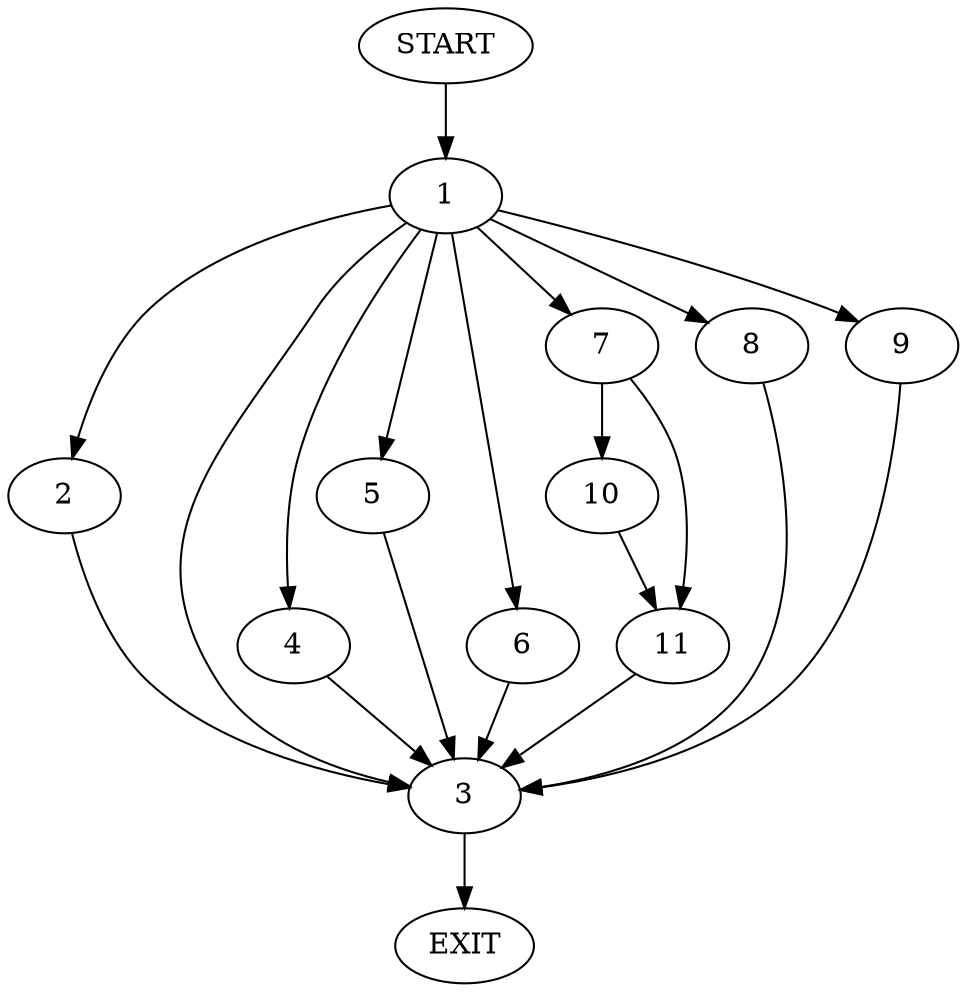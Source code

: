 digraph {
0 [label="START"];
1;
2;
3;
4;
5;
6;
7;
8;
9;
10;
11;
12 [label="EXIT"];
0 -> 1;
1 -> 2;
1 -> 3;
1 -> 4;
1 -> 5;
1 -> 6;
1 -> 7;
1 -> 8;
1 -> 9;
2 -> 3;
7 -> 10;
7 -> 11;
8 -> 3;
3 -> 12;
6 -> 3;
9 -> 3;
4 -> 3;
5 -> 3;
11 -> 3;
10 -> 11;
}